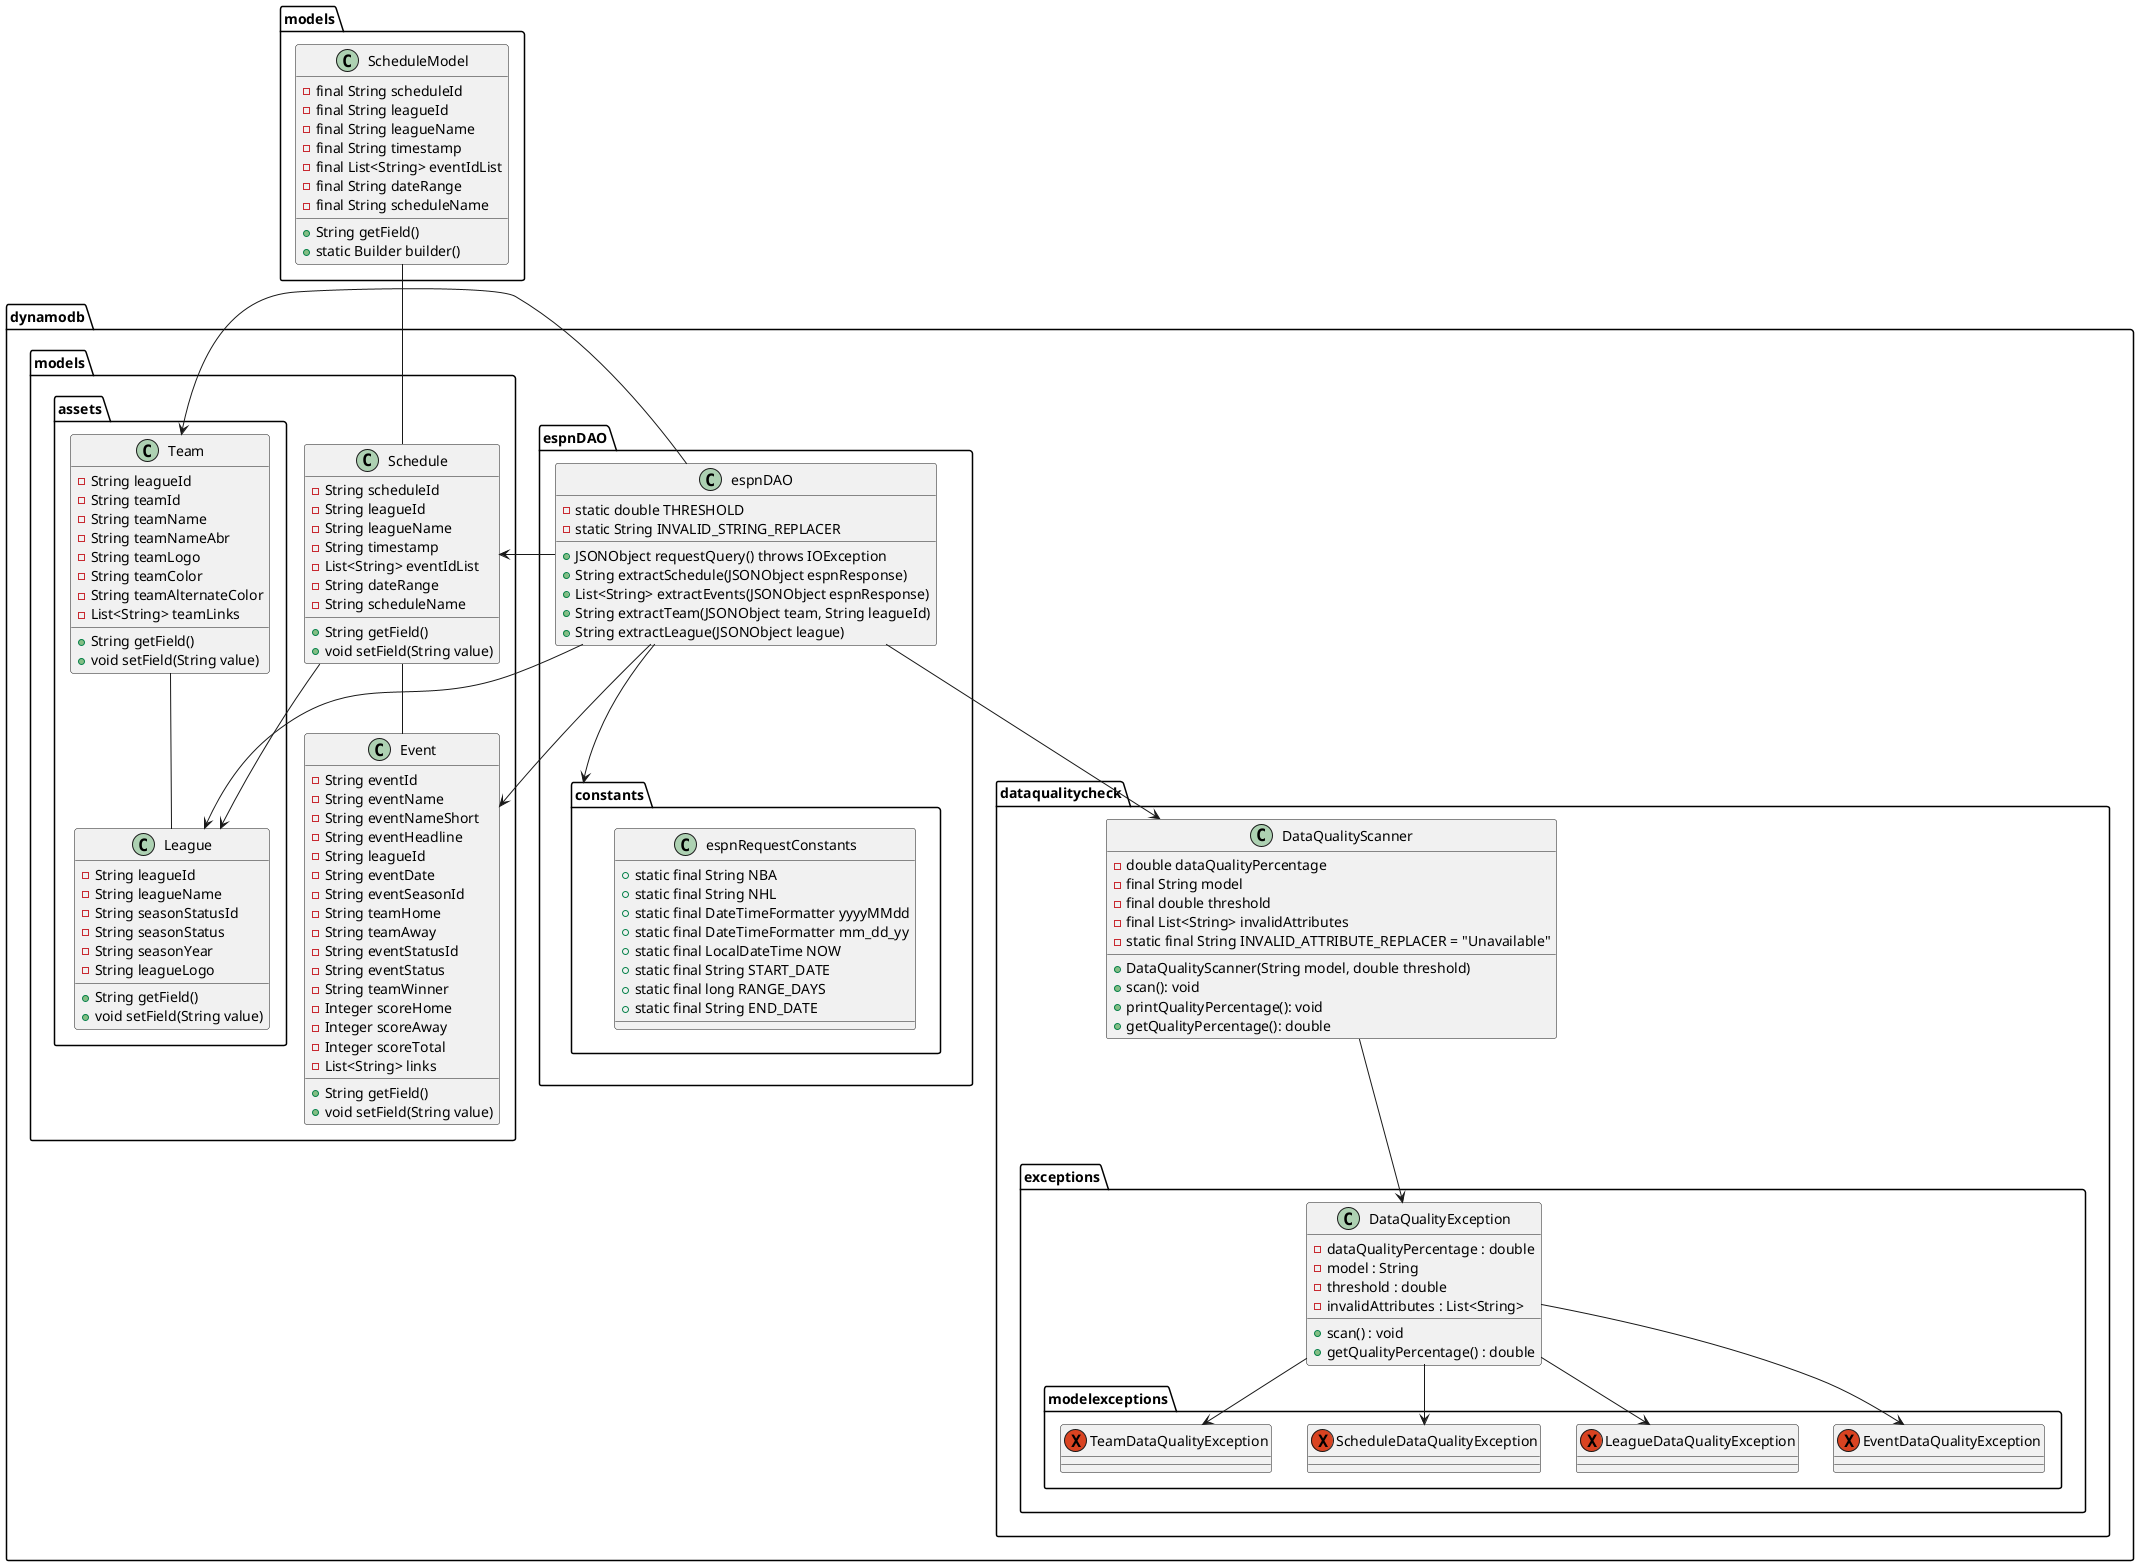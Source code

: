 @startuml
'https://plantuml.com/class-diagram

package dynamodb {

    package dataqualitycheck {
        class DataQualityScanner {
            - double dataQualityPercentage
            - final String model
            - final double threshold
            - final List<String> invalidAttributes
            - static final String INVALID_ATTRIBUTE_REPLACER = "Unavailable"

            + DataQualityScanner(String model, double threshold)
            + scan(): void
            + printQualityPercentage(): void
            + getQualityPercentage(): double
        }

        package exceptions {
            class DataQualityException {
                - dataQualityPercentage : double
                - model : String
                - threshold : double
                - invalidAttributes : List<String>

                + scan() : void
                + getQualityPercentage() : double
            }

            package modelexceptions {
                exception EventDataQualityException {}
                exception LeagueDataQualityException {}
                exception ScheduleDataQualityException {}
                exception TeamDataQualityException {}
            }
        }
    }

    package espnDAO {
        class espnDAO {
            - static double THRESHOLD
            - static String INVALID_STRING_REPLACER

            + JSONObject requestQuery() throws IOException
            + String extractSchedule(JSONObject espnResponse)
            + List<String> extractEvents(JSONObject espnResponse)
            + String extractTeam(JSONObject team, String leagueId)
            + String extractLeague(JSONObject league)
        }

        package constants {
            class espnRequestConstants {
                + static final String NBA
                + static final String NHL
                + static final DateTimeFormatter yyyyMMdd
                + static final DateTimeFormatter mm_dd_yy
                + static final LocalDateTime NOW
                + static final String START_DATE
                + static final long RANGE_DAYS
                + static final String END_DATE
            }
        }
    }

    package models {
        class Event {
            - String eventId
            - String eventName
            - String eventNameShort
            - String eventHeadline
            - String leagueId
            - String eventDate
            - String eventSeasonId
            - String teamHome
            - String teamAway
            - String eventStatusId
            - String eventStatus
            - String teamWinner
            - Integer scoreHome
            - Integer scoreAway
            - Integer scoreTotal
            - List<String> links

            + String getField()
            + void setField(String value)
        }
        class Schedule {
            - String scheduleId
            - String leagueId
            - String leagueName
            - String timestamp
            - List<String> eventIdList
            - String dateRange
            - String scheduleName

            + String getField()
            + void setField(String value)
        }

        package assets {
            class League {
                - String leagueId
                - String leagueName
                - String seasonStatusId
                - String seasonStatus
                - String seasonYear
                - String leagueLogo

                + String getField()
                + void setField(String value)
            }
            class Team {
                - String leagueId
                - String teamId
                - String teamName
                - String teamNameAbr
                - String teamLogo
                - String teamColor
                - String teamAlternateColor
                - List<String> teamLinks

                + String getField()
                + void setField(String value)
            }
        }
    }
}

package models {
    class ScheduleModel {
        - final String scheduleId
        - final String leagueId
        - final String leagueName
        - final String timestamp
        - final List<String> eventIdList
        - final String dateRange
        - final String scheduleName

        + String getField()
        + static Builder builder()
    }
}

dynamodb.espnDAO.espnDAO --> dynamodb.espnDAO.constants

dynamodb.espnDAO.espnDAO -> dynamodb.models.Schedule
dynamodb.espnDAO.espnDAO -> dynamodb.models.Event
dynamodb.espnDAO.espnDAO -> dynamodb.models.assets.Team
dynamodb.espnDAO.espnDAO -> dynamodb.models.assets.League

dynamodb.models.Schedule -- dynamodb.models.Event
dynamodb.models.Schedule --> dynamodb.models.assets.League
dynamodb.models.assets.Team -- dynamodb.models.assets.League

dynamodb.espnDAO.espnDAO --> dynamodb.dataqualitycheck.DataQualityScanner

dynamodb.dataqualitycheck.DataQualityScanner --> dynamodb.dataqualitycheck.exceptions.DataQualityException
dynamodb.dataqualitycheck.exceptions.DataQualityException --> dynamodb.dataqualitycheck.exceptions.modelexceptions.EventDataQualityException
dynamodb.dataqualitycheck.exceptions.DataQualityException --> dynamodb.dataqualitycheck.exceptions.modelexceptions.ScheduleDataQualityException
dynamodb.dataqualitycheck.exceptions.DataQualityException --> dynamodb.dataqualitycheck.exceptions.modelexceptions.LeagueDataQualityException
dynamodb.dataqualitycheck.exceptions.DataQualityException --> dynamodb.dataqualitycheck.exceptions.modelexceptions.TeamDataQualityException

models.ScheduleModel -- dynamodb.models.Schedule

@enduml